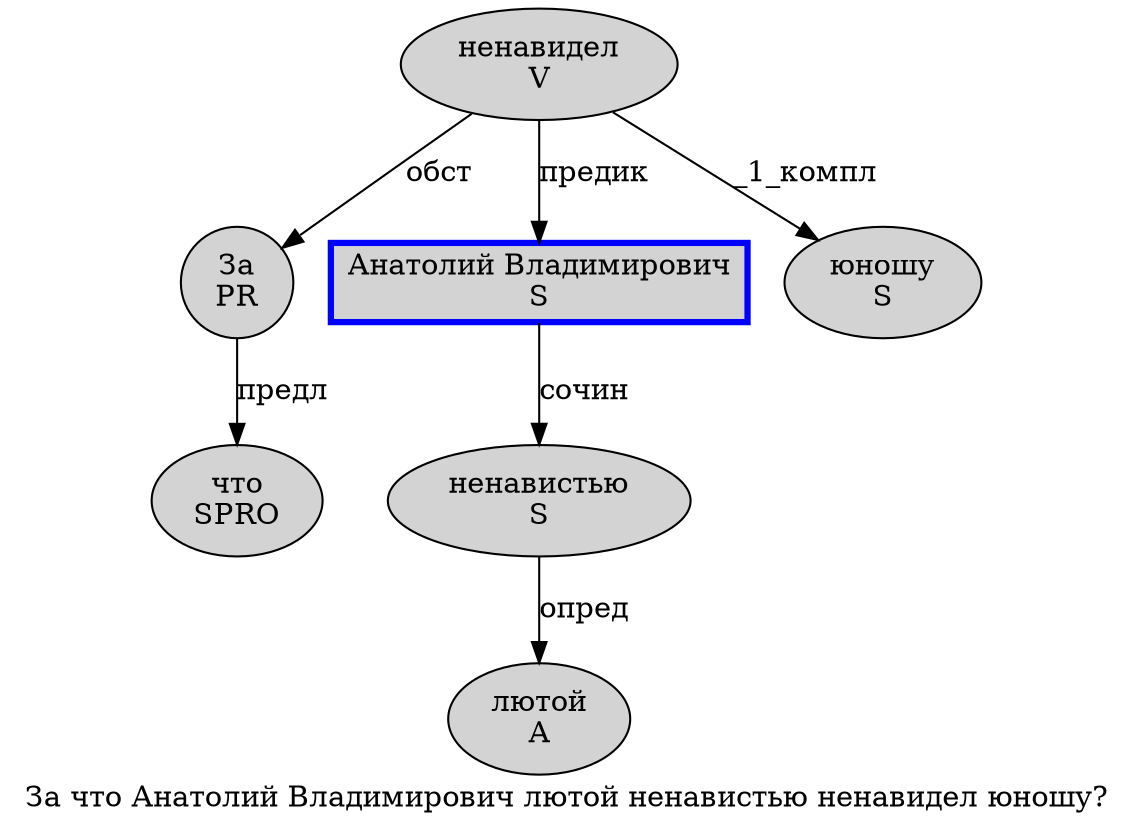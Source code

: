 digraph SENTENCE_3311 {
	graph [label="За что Анатолий Владимирович лютой ненавистью ненавидел юношу?"]
	node [style=filled]
		0 [label="За
PR" color="" fillcolor=lightgray penwidth=1 shape=ellipse]
		1 [label="что
SPRO" color="" fillcolor=lightgray penwidth=1 shape=ellipse]
		2 [label="Анатолий Владимирович
S" color=blue fillcolor=lightgray penwidth=3 shape=box]
		3 [label="лютой
A" color="" fillcolor=lightgray penwidth=1 shape=ellipse]
		4 [label="ненавистью
S" color="" fillcolor=lightgray penwidth=1 shape=ellipse]
		5 [label="ненавидел
V" color="" fillcolor=lightgray penwidth=1 shape=ellipse]
		6 [label="юношу
S" color="" fillcolor=lightgray penwidth=1 shape=ellipse]
			5 -> 0 [label="обст"]
			5 -> 2 [label="предик"]
			5 -> 6 [label="_1_компл"]
			0 -> 1 [label="предл"]
			4 -> 3 [label="опред"]
			2 -> 4 [label="сочин"]
}